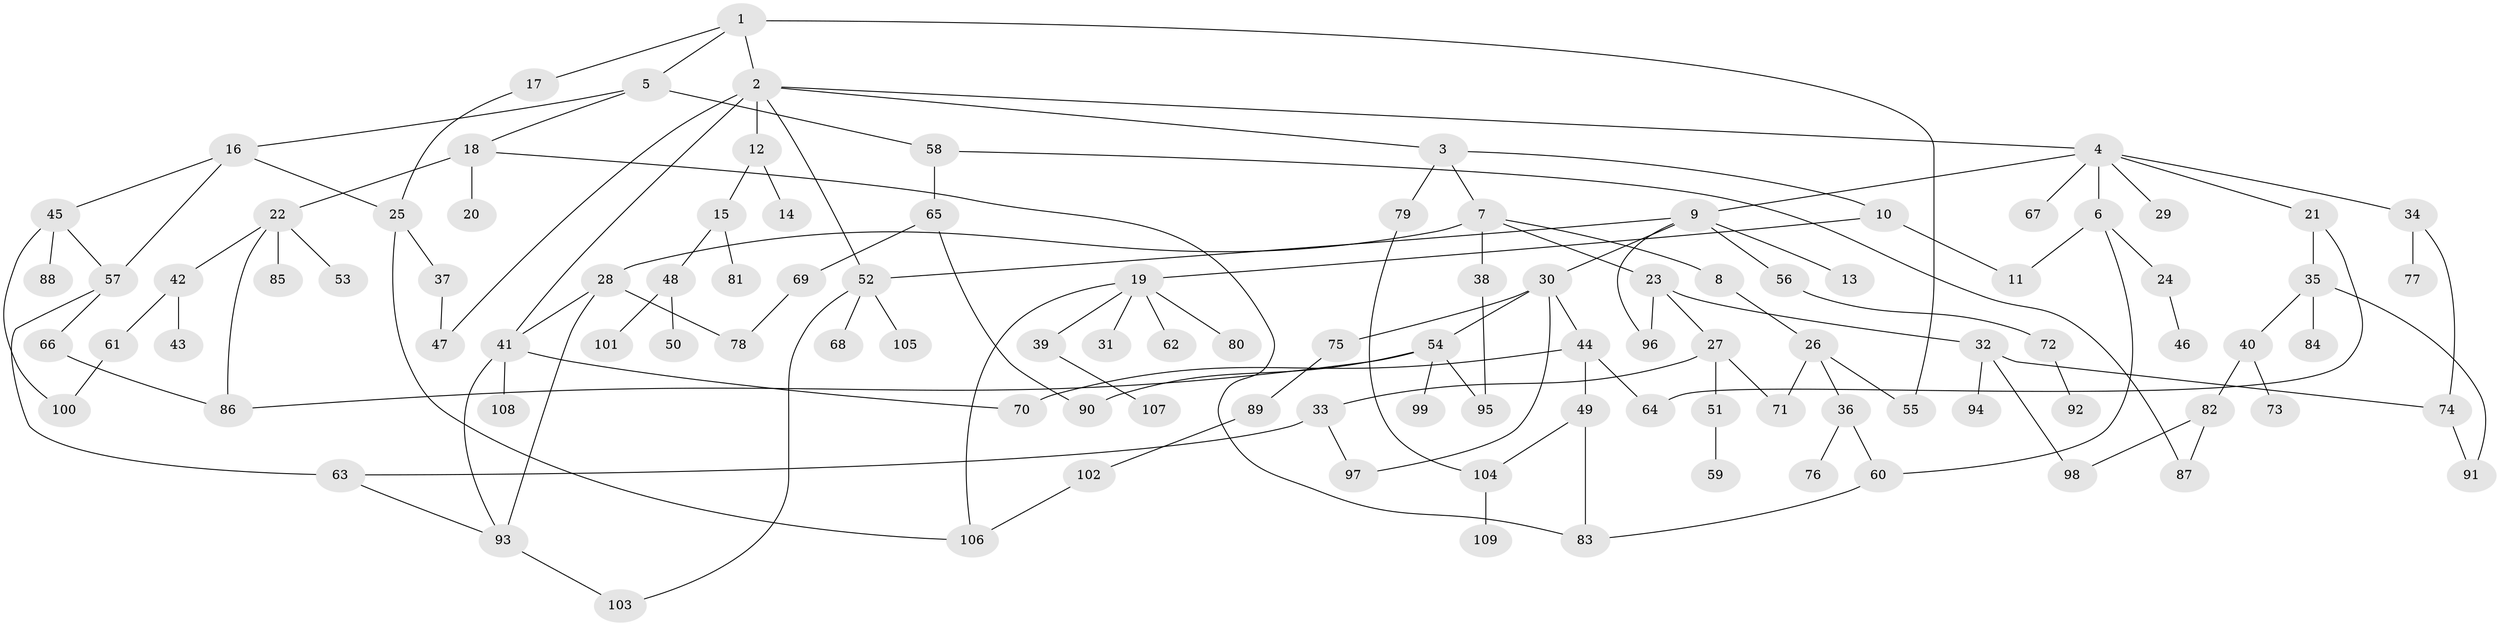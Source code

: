 // Generated by graph-tools (version 1.1) at 2025/10/02/27/25 16:10:54]
// undirected, 109 vertices, 140 edges
graph export_dot {
graph [start="1"]
  node [color=gray90,style=filled];
  1;
  2;
  3;
  4;
  5;
  6;
  7;
  8;
  9;
  10;
  11;
  12;
  13;
  14;
  15;
  16;
  17;
  18;
  19;
  20;
  21;
  22;
  23;
  24;
  25;
  26;
  27;
  28;
  29;
  30;
  31;
  32;
  33;
  34;
  35;
  36;
  37;
  38;
  39;
  40;
  41;
  42;
  43;
  44;
  45;
  46;
  47;
  48;
  49;
  50;
  51;
  52;
  53;
  54;
  55;
  56;
  57;
  58;
  59;
  60;
  61;
  62;
  63;
  64;
  65;
  66;
  67;
  68;
  69;
  70;
  71;
  72;
  73;
  74;
  75;
  76;
  77;
  78;
  79;
  80;
  81;
  82;
  83;
  84;
  85;
  86;
  87;
  88;
  89;
  90;
  91;
  92;
  93;
  94;
  95;
  96;
  97;
  98;
  99;
  100;
  101;
  102;
  103;
  104;
  105;
  106;
  107;
  108;
  109;
  1 -- 2;
  1 -- 5;
  1 -- 17;
  1 -- 55;
  2 -- 3;
  2 -- 4;
  2 -- 12;
  2 -- 47;
  2 -- 52;
  2 -- 41;
  3 -- 7;
  3 -- 10;
  3 -- 79;
  4 -- 6;
  4 -- 9;
  4 -- 21;
  4 -- 29;
  4 -- 34;
  4 -- 67;
  5 -- 16;
  5 -- 18;
  5 -- 58;
  6 -- 11;
  6 -- 24;
  6 -- 60;
  7 -- 8;
  7 -- 23;
  7 -- 28;
  7 -- 38;
  8 -- 26;
  9 -- 13;
  9 -- 30;
  9 -- 52;
  9 -- 56;
  9 -- 96;
  10 -- 19;
  10 -- 11;
  12 -- 14;
  12 -- 15;
  15 -- 48;
  15 -- 81;
  16 -- 45;
  16 -- 57;
  16 -- 25;
  17 -- 25;
  18 -- 20;
  18 -- 22;
  18 -- 83;
  19 -- 31;
  19 -- 39;
  19 -- 62;
  19 -- 80;
  19 -- 106;
  21 -- 35;
  21 -- 64;
  22 -- 42;
  22 -- 53;
  22 -- 85;
  22 -- 86;
  23 -- 27;
  23 -- 32;
  23 -- 96;
  24 -- 46;
  25 -- 37;
  25 -- 106;
  26 -- 36;
  26 -- 71;
  26 -- 55;
  27 -- 33;
  27 -- 51;
  27 -- 71;
  28 -- 41;
  28 -- 93;
  28 -- 78;
  30 -- 44;
  30 -- 54;
  30 -- 75;
  30 -- 97;
  32 -- 94;
  32 -- 98;
  32 -- 74;
  33 -- 63;
  33 -- 97;
  34 -- 74;
  34 -- 77;
  35 -- 40;
  35 -- 84;
  35 -- 91;
  36 -- 76;
  36 -- 60;
  37 -- 47;
  38 -- 95;
  39 -- 107;
  40 -- 73;
  40 -- 82;
  41 -- 108;
  41 -- 93;
  41 -- 70;
  42 -- 43;
  42 -- 61;
  44 -- 49;
  44 -- 70;
  44 -- 64;
  45 -- 88;
  45 -- 100;
  45 -- 57;
  48 -- 50;
  48 -- 101;
  49 -- 83;
  49 -- 104;
  51 -- 59;
  52 -- 68;
  52 -- 105;
  52 -- 103;
  54 -- 90;
  54 -- 99;
  54 -- 86;
  54 -- 95;
  56 -- 72;
  57 -- 63;
  57 -- 66;
  58 -- 65;
  58 -- 87;
  60 -- 83;
  61 -- 100;
  63 -- 93;
  65 -- 69;
  65 -- 90;
  66 -- 86;
  69 -- 78;
  72 -- 92;
  74 -- 91;
  75 -- 89;
  79 -- 104;
  82 -- 87;
  82 -- 98;
  89 -- 102;
  93 -- 103;
  102 -- 106;
  104 -- 109;
}
